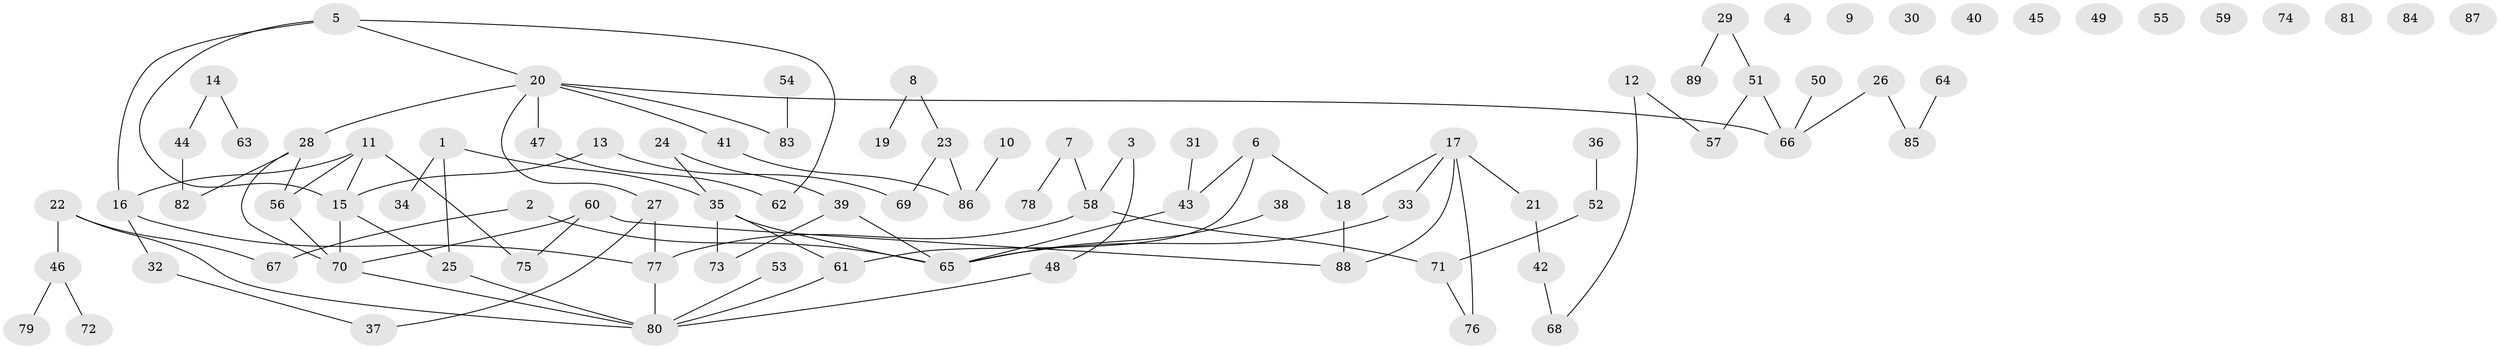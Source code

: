 // coarse degree distribution, {2: 0.27419354838709675, 6: 0.04838709677419355, 0: 0.1935483870967742, 4: 0.08064516129032258, 1: 0.20967741935483872, 5: 0.08064516129032258, 8: 0.016129032258064516, 3: 0.08064516129032258, 7: 0.016129032258064516}
// Generated by graph-tools (version 1.1) at 2025/23/03/03/25 07:23:24]
// undirected, 89 vertices, 98 edges
graph export_dot {
graph [start="1"]
  node [color=gray90,style=filled];
  1;
  2;
  3;
  4;
  5;
  6;
  7;
  8;
  9;
  10;
  11;
  12;
  13;
  14;
  15;
  16;
  17;
  18;
  19;
  20;
  21;
  22;
  23;
  24;
  25;
  26;
  27;
  28;
  29;
  30;
  31;
  32;
  33;
  34;
  35;
  36;
  37;
  38;
  39;
  40;
  41;
  42;
  43;
  44;
  45;
  46;
  47;
  48;
  49;
  50;
  51;
  52;
  53;
  54;
  55;
  56;
  57;
  58;
  59;
  60;
  61;
  62;
  63;
  64;
  65;
  66;
  67;
  68;
  69;
  70;
  71;
  72;
  73;
  74;
  75;
  76;
  77;
  78;
  79;
  80;
  81;
  82;
  83;
  84;
  85;
  86;
  87;
  88;
  89;
  1 -- 25;
  1 -- 34;
  1 -- 35;
  2 -- 65;
  2 -- 67;
  3 -- 48;
  3 -- 58;
  5 -- 15;
  5 -- 16;
  5 -- 20;
  5 -- 62;
  6 -- 18;
  6 -- 43;
  6 -- 61;
  7 -- 58;
  7 -- 78;
  8 -- 19;
  8 -- 23;
  10 -- 86;
  11 -- 15;
  11 -- 16;
  11 -- 56;
  11 -- 75;
  12 -- 57;
  12 -- 68;
  13 -- 15;
  13 -- 69;
  14 -- 44;
  14 -- 63;
  15 -- 25;
  15 -- 70;
  16 -- 32;
  16 -- 77;
  17 -- 18;
  17 -- 21;
  17 -- 33;
  17 -- 76;
  17 -- 88;
  18 -- 88;
  20 -- 27;
  20 -- 28;
  20 -- 41;
  20 -- 47;
  20 -- 66;
  20 -- 83;
  21 -- 42;
  22 -- 46;
  22 -- 67;
  22 -- 80;
  23 -- 69;
  23 -- 86;
  24 -- 35;
  24 -- 39;
  25 -- 80;
  26 -- 66;
  26 -- 85;
  27 -- 37;
  27 -- 77;
  28 -- 56;
  28 -- 70;
  28 -- 82;
  29 -- 51;
  29 -- 89;
  31 -- 43;
  32 -- 37;
  33 -- 65;
  35 -- 61;
  35 -- 65;
  35 -- 73;
  36 -- 52;
  38 -- 65;
  39 -- 65;
  39 -- 73;
  41 -- 86;
  42 -- 68;
  43 -- 65;
  44 -- 82;
  46 -- 72;
  46 -- 79;
  47 -- 62;
  48 -- 80;
  50 -- 66;
  51 -- 57;
  51 -- 66;
  52 -- 71;
  53 -- 80;
  54 -- 83;
  56 -- 70;
  58 -- 71;
  58 -- 77;
  60 -- 70;
  60 -- 75;
  60 -- 88;
  61 -- 80;
  64 -- 85;
  70 -- 80;
  71 -- 76;
  77 -- 80;
}
